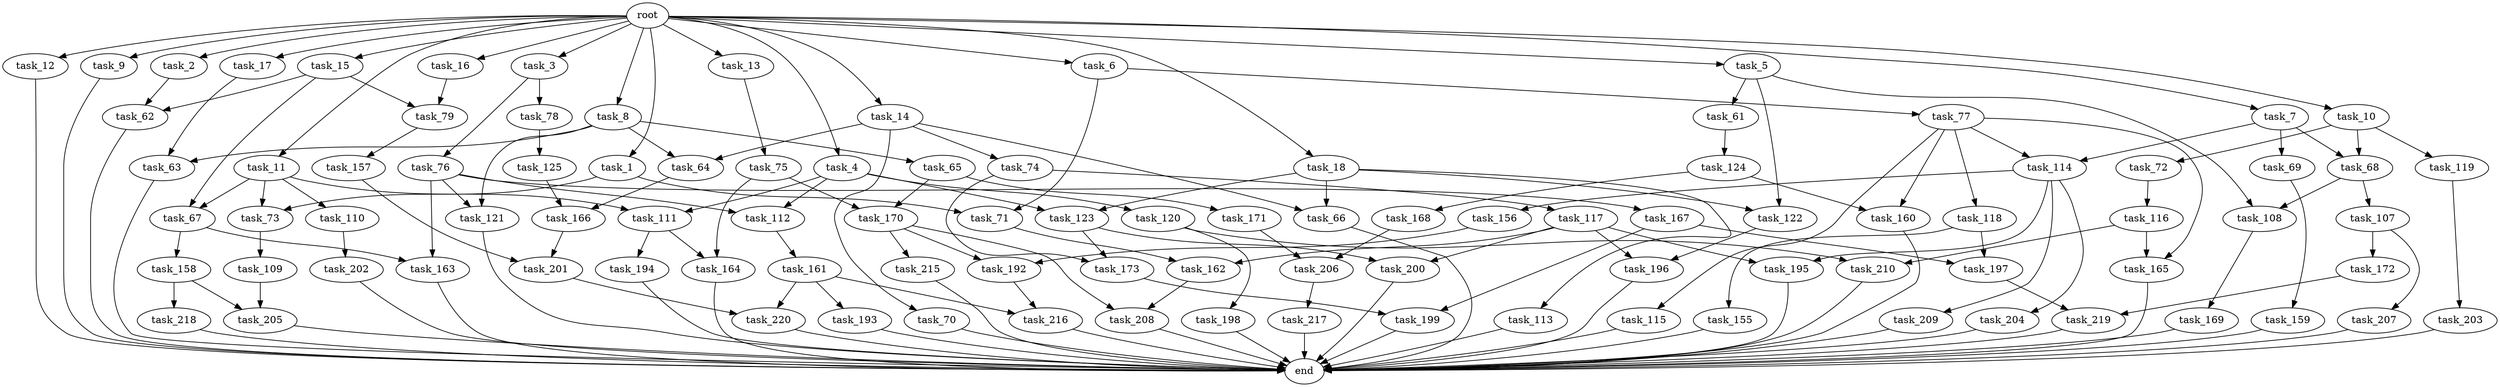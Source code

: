 digraph G {
  task_67 [size="155477816115.200012"];
  task_193 [size="7730941132.800000"];
  task_12 [size="102.400000"];
  task_201 [size="100502234726.400009"];
  task_5 [size="102.400000"];
  task_217 [size="69578470195.199997"];
  task_63 [size="109951162777.600006"];
  task_196 [size="111669149696.000000"];
  task_164 [size="140874927308.800018"];
  task_17 [size="102.400000"];
  task_2 [size="102.400000"];
  task_121 [size="124554051584.000000"];
  task_216 [size="62706522521.600006"];
  task_208 [size="100502234726.400009"];
  task_168 [size="42090679500.800003"];
  task_161 [size="69578470195.199997"];
  task_166 [size="73014444032.000000"];
  task_169 [size="85899345920.000000"];
  task_207 [size="69578470195.199997"];
  task_79 [size="140874927308.800018"];
  task_77 [size="54975581388.800003"];
  task_163 [size="111669149696.000000"];
  task_11 [size="102.400000"];
  task_71 [size="124554051584.000000"];
  task_167 [size="69578470195.199997"];
  task_165 [size="77309411328.000000"];
  task_117 [size="30923764531.200001"];
  task_64 [size="97066260889.600006"];
  task_156 [size="69578470195.199997"];
  root [size="0.000000"];
  task_72 [size="3435973836.800000"];
  task_69 [size="21474836480.000000"];
  task_119 [size="3435973836.800000"];
  task_74 [size="42090679500.800003"];
  task_9 [size="102.400000"];
  task_114 [size="29205777612.800003"];
  task_8 [size="102.400000"];
  task_155 [size="69578470195.199997"];
  task_18 [size="102.400000"];
  task_215 [size="30923764531.200001"];
  task_109 [size="85899345920.000000"];
  task_122 [size="93630287052.800003"];
  task_194 [size="54975581388.800003"];
  task_66 [size="49821620633.600006"];
  task_206 [size="99643241267.200012"];
  task_198 [size="54975581388.800003"];
  task_195 [size="139156940390.399994"];
  task_116 [size="85899345920.000000"];
  task_199 [size="171798691840.000000"];
  task_1 [size="102.400000"];
  task_3 [size="102.400000"];
  task_200 [size="100502234726.400009"];
  task_157 [size="30923764531.200001"];
  task_7 [size="102.400000"];
  task_75 [size="7730941132.800000"];
  task_220 [size="21474836480.000000"];
  task_4 [size="102.400000"];
  end [size="0.000000"];
  task_111 [size="77309411328.000000"];
  task_123 [size="15461882265.600000"];
  task_16 [size="102.400000"];
  task_68 [size="24910810316.800003"];
  task_159 [size="3435973836.800000"];
  task_6 [size="102.400000"];
  task_160 [size="49821620633.600006"];
  task_170 [size="171798691840.000000"];
  task_62 [size="171798691840.000000"];
  task_192 [size="116823110451.200012"];
  task_112 [size="77309411328.000000"];
  task_65 [size="54975581388.800003"];
  task_115 [size="7730941132.800000"];
  task_158 [size="42090679500.800003"];
  task_202 [size="30923764531.200001"];
  task_118 [size="7730941132.800000"];
  task_120 [size="7730941132.800000"];
  task_125 [size="54975581388.800003"];
  task_204 [size="69578470195.199997"];
  task_124 [size="85899345920.000000"];
  task_210 [size="124554051584.000000"];
  task_73 [size="139156940390.399994"];
  task_162 [size="111669149696.000000"];
  task_203 [size="42090679500.800003"];
  task_61 [size="85899345920.000000"];
  task_15 [size="102.400000"];
  task_173 [size="61847529062.400002"];
  task_113 [size="7730941132.800000"];
  task_76 [size="21474836480.000000"];
  task_171 [size="85899345920.000000"];
  task_70 [size="42090679500.800003"];
  task_209 [size="69578470195.199997"];
  task_197 [size="155477816115.200012"];
  task_13 [size="102.400000"];
  task_218 [size="21474836480.000000"];
  task_219 [size="76450417868.800003"];
  task_78 [size="21474836480.000000"];
  task_10 [size="102.400000"];
  task_14 [size="102.400000"];
  task_110 [size="69578470195.199997"];
  task_205 [size="91053306675.200012"];
  task_108 [size="140874927308.800018"];
  task_107 [size="54975581388.800003"];
  task_172 [size="69578470195.199997"];

  task_67 -> task_163 [size="411041792.000000"];
  task_67 -> task_158 [size="411041792.000000"];
  task_193 -> end [size="1.000000"];
  task_12 -> end [size="1.000000"];
  task_201 -> task_220 [size="134217728.000000"];
  task_5 -> task_108 [size="838860800.000000"];
  task_5 -> task_122 [size="838860800.000000"];
  task_5 -> task_61 [size="838860800.000000"];
  task_217 -> end [size="1.000000"];
  task_63 -> end [size="1.000000"];
  task_196 -> end [size="1.000000"];
  task_164 -> end [size="1.000000"];
  task_17 -> task_63 [size="536870912.000000"];
  task_2 -> task_62 [size="838860800.000000"];
  task_121 -> end [size="1.000000"];
  task_216 -> end [size="1.000000"];
  task_208 -> end [size="1.000000"];
  task_168 -> task_206 [size="838860800.000000"];
  task_161 -> task_220 [size="75497472.000000"];
  task_161 -> task_193 [size="75497472.000000"];
  task_161 -> task_216 [size="75497472.000000"];
  task_166 -> task_201 [size="301989888.000000"];
  task_169 -> end [size="1.000000"];
  task_207 -> end [size="1.000000"];
  task_79 -> task_157 [size="301989888.000000"];
  task_77 -> task_118 [size="75497472.000000"];
  task_77 -> task_160 [size="75497472.000000"];
  task_77 -> task_114 [size="75497472.000000"];
  task_77 -> task_115 [size="75497472.000000"];
  task_77 -> task_165 [size="75497472.000000"];
  task_163 -> end [size="1.000000"];
  task_11 -> task_67 [size="679477248.000000"];
  task_11 -> task_110 [size="679477248.000000"];
  task_11 -> task_111 [size="679477248.000000"];
  task_11 -> task_73 [size="679477248.000000"];
  task_71 -> task_162 [size="411041792.000000"];
  task_167 -> task_199 [size="838860800.000000"];
  task_167 -> task_197 [size="838860800.000000"];
  task_165 -> end [size="1.000000"];
  task_117 -> task_196 [size="679477248.000000"];
  task_117 -> task_195 [size="679477248.000000"];
  task_117 -> task_200 [size="679477248.000000"];
  task_117 -> task_162 [size="679477248.000000"];
  task_64 -> task_166 [size="679477248.000000"];
  task_156 -> task_192 [size="838860800.000000"];
  root -> task_7 [size="1.000000"];
  root -> task_8 [size="1.000000"];
  root -> task_12 [size="1.000000"];
  root -> task_18 [size="1.000000"];
  root -> task_1 [size="1.000000"];
  root -> task_3 [size="1.000000"];
  root -> task_16 [size="1.000000"];
  root -> task_5 [size="1.000000"];
  root -> task_10 [size="1.000000"];
  root -> task_6 [size="1.000000"];
  root -> task_17 [size="1.000000"];
  root -> task_9 [size="1.000000"];
  root -> task_11 [size="1.000000"];
  root -> task_4 [size="1.000000"];
  root -> task_13 [size="1.000000"];
  root -> task_2 [size="1.000000"];
  root -> task_14 [size="1.000000"];
  root -> task_15 [size="1.000000"];
  task_72 -> task_116 [size="838860800.000000"];
  task_69 -> task_159 [size="33554432.000000"];
  task_119 -> task_203 [size="411041792.000000"];
  task_74 -> task_117 [size="301989888.000000"];
  task_74 -> task_173 [size="301989888.000000"];
  task_9 -> end [size="1.000000"];
  task_114 -> task_204 [size="679477248.000000"];
  task_114 -> task_156 [size="679477248.000000"];
  task_114 -> task_195 [size="679477248.000000"];
  task_114 -> task_209 [size="679477248.000000"];
  task_8 -> task_63 [size="536870912.000000"];
  task_8 -> task_65 [size="536870912.000000"];
  task_8 -> task_121 [size="536870912.000000"];
  task_8 -> task_64 [size="536870912.000000"];
  task_155 -> end [size="1.000000"];
  task_18 -> task_123 [size="75497472.000000"];
  task_18 -> task_66 [size="75497472.000000"];
  task_18 -> task_113 [size="75497472.000000"];
  task_18 -> task_122 [size="75497472.000000"];
  task_215 -> end [size="1.000000"];
  task_109 -> task_205 [size="679477248.000000"];
  task_122 -> task_196 [size="411041792.000000"];
  task_194 -> end [size="1.000000"];
  task_66 -> end [size="1.000000"];
  task_206 -> task_217 [size="679477248.000000"];
  task_198 -> end [size="1.000000"];
  task_195 -> end [size="1.000000"];
  task_116 -> task_210 [size="679477248.000000"];
  task_116 -> task_165 [size="679477248.000000"];
  task_199 -> end [size="1.000000"];
  task_1 -> task_73 [size="679477248.000000"];
  task_1 -> task_71 [size="679477248.000000"];
  task_3 -> task_76 [size="209715200.000000"];
  task_3 -> task_78 [size="209715200.000000"];
  task_200 -> end [size="1.000000"];
  task_157 -> task_201 [size="679477248.000000"];
  task_7 -> task_114 [size="209715200.000000"];
  task_7 -> task_68 [size="209715200.000000"];
  task_7 -> task_69 [size="209715200.000000"];
  task_75 -> task_170 [size="838860800.000000"];
  task_75 -> task_164 [size="838860800.000000"];
  task_220 -> end [size="1.000000"];
  task_4 -> task_112 [size="75497472.000000"];
  task_4 -> task_111 [size="75497472.000000"];
  task_4 -> task_120 [size="75497472.000000"];
  task_4 -> task_123 [size="75497472.000000"];
  task_111 -> task_194 [size="536870912.000000"];
  task_111 -> task_164 [size="536870912.000000"];
  task_123 -> task_200 [size="301989888.000000"];
  task_123 -> task_173 [size="301989888.000000"];
  task_16 -> task_79 [size="536870912.000000"];
  task_68 -> task_108 [size="536870912.000000"];
  task_68 -> task_107 [size="536870912.000000"];
  task_159 -> end [size="1.000000"];
  task_6 -> task_77 [size="536870912.000000"];
  task_6 -> task_71 [size="536870912.000000"];
  task_160 -> end [size="1.000000"];
  task_170 -> task_215 [size="301989888.000000"];
  task_170 -> task_208 [size="301989888.000000"];
  task_170 -> task_192 [size="301989888.000000"];
  task_62 -> end [size="1.000000"];
  task_192 -> task_216 [size="536870912.000000"];
  task_112 -> task_161 [size="679477248.000000"];
  task_65 -> task_170 [size="838860800.000000"];
  task_65 -> task_171 [size="838860800.000000"];
  task_115 -> end [size="1.000000"];
  task_158 -> task_205 [size="209715200.000000"];
  task_158 -> task_218 [size="209715200.000000"];
  task_202 -> end [size="1.000000"];
  task_118 -> task_155 [size="679477248.000000"];
  task_118 -> task_197 [size="679477248.000000"];
  task_120 -> task_210 [size="536870912.000000"];
  task_120 -> task_198 [size="536870912.000000"];
  task_125 -> task_166 [size="33554432.000000"];
  task_204 -> end [size="1.000000"];
  task_124 -> task_160 [size="411041792.000000"];
  task_124 -> task_168 [size="411041792.000000"];
  task_210 -> end [size="1.000000"];
  task_73 -> task_109 [size="838860800.000000"];
  task_162 -> task_208 [size="679477248.000000"];
  task_203 -> end [size="1.000000"];
  task_61 -> task_124 [size="838860800.000000"];
  task_15 -> task_67 [size="838860800.000000"];
  task_15 -> task_79 [size="838860800.000000"];
  task_15 -> task_62 [size="838860800.000000"];
  task_173 -> task_199 [size="838860800.000000"];
  task_113 -> end [size="1.000000"];
  task_76 -> task_112 [size="679477248.000000"];
  task_76 -> task_121 [size="679477248.000000"];
  task_76 -> task_163 [size="679477248.000000"];
  task_76 -> task_167 [size="679477248.000000"];
  task_171 -> task_206 [size="134217728.000000"];
  task_70 -> end [size="1.000000"];
  task_209 -> end [size="1.000000"];
  task_197 -> task_219 [size="209715200.000000"];
  task_13 -> task_75 [size="75497472.000000"];
  task_218 -> end [size="1.000000"];
  task_219 -> end [size="1.000000"];
  task_78 -> task_125 [size="536870912.000000"];
  task_10 -> task_119 [size="33554432.000000"];
  task_10 -> task_72 [size="33554432.000000"];
  task_10 -> task_68 [size="33554432.000000"];
  task_14 -> task_64 [size="411041792.000000"];
  task_14 -> task_66 [size="411041792.000000"];
  task_14 -> task_70 [size="411041792.000000"];
  task_14 -> task_74 [size="411041792.000000"];
  task_110 -> task_202 [size="301989888.000000"];
  task_205 -> end [size="1.000000"];
  task_108 -> task_169 [size="838860800.000000"];
  task_107 -> task_172 [size="679477248.000000"];
  task_107 -> task_207 [size="679477248.000000"];
  task_172 -> task_219 [size="536870912.000000"];
}
